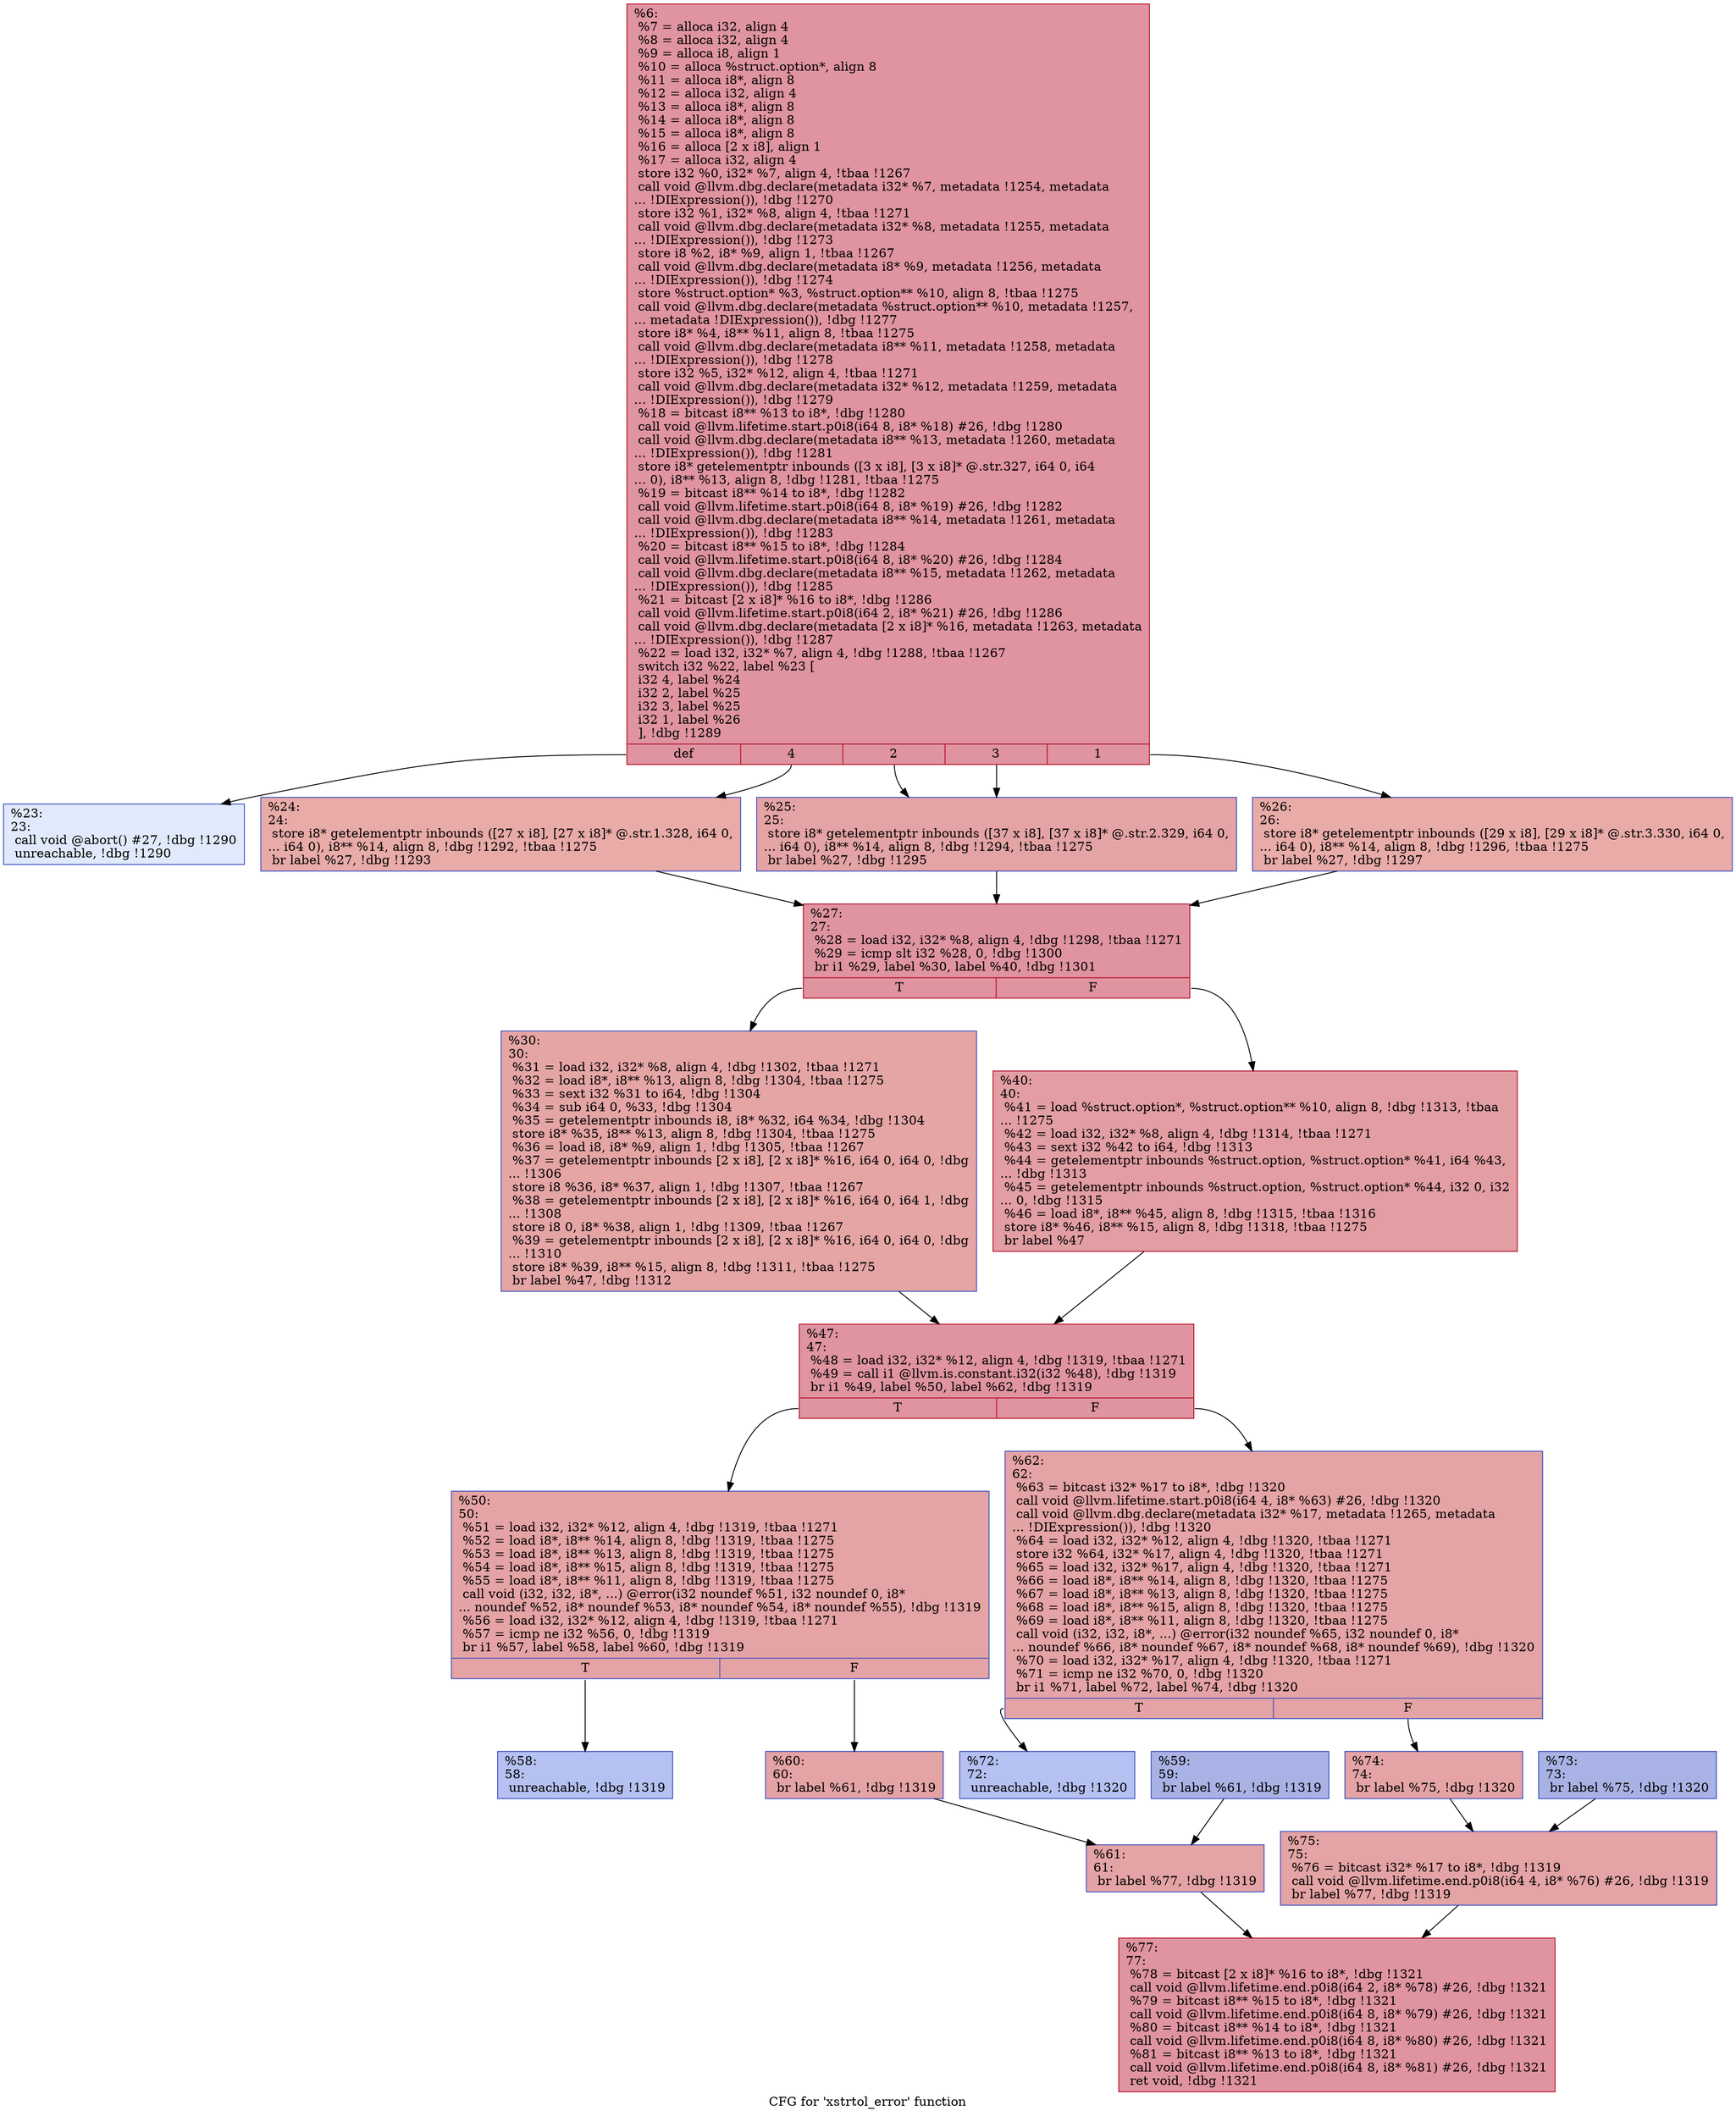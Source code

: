 digraph "CFG for 'xstrtol_error' function" {
	label="CFG for 'xstrtol_error' function";

	Node0x13d6ae0 [shape=record,color="#b70d28ff", style=filled, fillcolor="#b70d2870",label="{%6:\l  %7 = alloca i32, align 4\l  %8 = alloca i32, align 4\l  %9 = alloca i8, align 1\l  %10 = alloca %struct.option*, align 8\l  %11 = alloca i8*, align 8\l  %12 = alloca i32, align 4\l  %13 = alloca i8*, align 8\l  %14 = alloca i8*, align 8\l  %15 = alloca i8*, align 8\l  %16 = alloca [2 x i8], align 1\l  %17 = alloca i32, align 4\l  store i32 %0, i32* %7, align 4, !tbaa !1267\l  call void @llvm.dbg.declare(metadata i32* %7, metadata !1254, metadata\l... !DIExpression()), !dbg !1270\l  store i32 %1, i32* %8, align 4, !tbaa !1271\l  call void @llvm.dbg.declare(metadata i32* %8, metadata !1255, metadata\l... !DIExpression()), !dbg !1273\l  store i8 %2, i8* %9, align 1, !tbaa !1267\l  call void @llvm.dbg.declare(metadata i8* %9, metadata !1256, metadata\l... !DIExpression()), !dbg !1274\l  store %struct.option* %3, %struct.option** %10, align 8, !tbaa !1275\l  call void @llvm.dbg.declare(metadata %struct.option** %10, metadata !1257,\l... metadata !DIExpression()), !dbg !1277\l  store i8* %4, i8** %11, align 8, !tbaa !1275\l  call void @llvm.dbg.declare(metadata i8** %11, metadata !1258, metadata\l... !DIExpression()), !dbg !1278\l  store i32 %5, i32* %12, align 4, !tbaa !1271\l  call void @llvm.dbg.declare(metadata i32* %12, metadata !1259, metadata\l... !DIExpression()), !dbg !1279\l  %18 = bitcast i8** %13 to i8*, !dbg !1280\l  call void @llvm.lifetime.start.p0i8(i64 8, i8* %18) #26, !dbg !1280\l  call void @llvm.dbg.declare(metadata i8** %13, metadata !1260, metadata\l... !DIExpression()), !dbg !1281\l  store i8* getelementptr inbounds ([3 x i8], [3 x i8]* @.str.327, i64 0, i64\l... 0), i8** %13, align 8, !dbg !1281, !tbaa !1275\l  %19 = bitcast i8** %14 to i8*, !dbg !1282\l  call void @llvm.lifetime.start.p0i8(i64 8, i8* %19) #26, !dbg !1282\l  call void @llvm.dbg.declare(metadata i8** %14, metadata !1261, metadata\l... !DIExpression()), !dbg !1283\l  %20 = bitcast i8** %15 to i8*, !dbg !1284\l  call void @llvm.lifetime.start.p0i8(i64 8, i8* %20) #26, !dbg !1284\l  call void @llvm.dbg.declare(metadata i8** %15, metadata !1262, metadata\l... !DIExpression()), !dbg !1285\l  %21 = bitcast [2 x i8]* %16 to i8*, !dbg !1286\l  call void @llvm.lifetime.start.p0i8(i64 2, i8* %21) #26, !dbg !1286\l  call void @llvm.dbg.declare(metadata [2 x i8]* %16, metadata !1263, metadata\l... !DIExpression()), !dbg !1287\l  %22 = load i32, i32* %7, align 4, !dbg !1288, !tbaa !1267\l  switch i32 %22, label %23 [\l    i32 4, label %24\l    i32 2, label %25\l    i32 3, label %25\l    i32 1, label %26\l  ], !dbg !1289\l|{<s0>def|<s1>4|<s2>2|<s3>3|<s4>1}}"];
	Node0x13d6ae0:s0 -> Node0x13d6be0;
	Node0x13d6ae0:s1 -> Node0x13d6c30;
	Node0x13d6ae0:s2 -> Node0x13d6c80;
	Node0x13d6ae0:s3 -> Node0x13d6c80;
	Node0x13d6ae0:s4 -> Node0x13d6cd0;
	Node0x13d6be0 [shape=record,color="#3d50c3ff", style=filled, fillcolor="#b9d0f970",label="{%23:\l23:                                               \l  call void @abort() #27, !dbg !1290\l  unreachable, !dbg !1290\l}"];
	Node0x13d6c30 [shape=record,color="#3d50c3ff", style=filled, fillcolor="#cc403a70",label="{%24:\l24:                                               \l  store i8* getelementptr inbounds ([27 x i8], [27 x i8]* @.str.1.328, i64 0,\l... i64 0), i8** %14, align 8, !dbg !1292, !tbaa !1275\l  br label %27, !dbg !1293\l}"];
	Node0x13d6c30 -> Node0x13d6d20;
	Node0x13d6c80 [shape=record,color="#3d50c3ff", style=filled, fillcolor="#c32e3170",label="{%25:\l25:                                               \l  store i8* getelementptr inbounds ([37 x i8], [37 x i8]* @.str.2.329, i64 0,\l... i64 0), i8** %14, align 8, !dbg !1294, !tbaa !1275\l  br label %27, !dbg !1295\l}"];
	Node0x13d6c80 -> Node0x13d6d20;
	Node0x13d6cd0 [shape=record,color="#3d50c3ff", style=filled, fillcolor="#cc403a70",label="{%26:\l26:                                               \l  store i8* getelementptr inbounds ([29 x i8], [29 x i8]* @.str.3.330, i64 0,\l... i64 0), i8** %14, align 8, !dbg !1296, !tbaa !1275\l  br label %27, !dbg !1297\l}"];
	Node0x13d6cd0 -> Node0x13d6d20;
	Node0x13d6d20 [shape=record,color="#b70d28ff", style=filled, fillcolor="#b70d2870",label="{%27:\l27:                                               \l  %28 = load i32, i32* %8, align 4, !dbg !1298, !tbaa !1271\l  %29 = icmp slt i32 %28, 0, !dbg !1300\l  br i1 %29, label %30, label %40, !dbg !1301\l|{<s0>T|<s1>F}}"];
	Node0x13d6d20:s0 -> Node0x13d6d70;
	Node0x13d6d20:s1 -> Node0x13d6dc0;
	Node0x13d6d70 [shape=record,color="#3d50c3ff", style=filled, fillcolor="#c5333470",label="{%30:\l30:                                               \l  %31 = load i32, i32* %8, align 4, !dbg !1302, !tbaa !1271\l  %32 = load i8*, i8** %13, align 8, !dbg !1304, !tbaa !1275\l  %33 = sext i32 %31 to i64, !dbg !1304\l  %34 = sub i64 0, %33, !dbg !1304\l  %35 = getelementptr inbounds i8, i8* %32, i64 %34, !dbg !1304\l  store i8* %35, i8** %13, align 8, !dbg !1304, !tbaa !1275\l  %36 = load i8, i8* %9, align 1, !dbg !1305, !tbaa !1267\l  %37 = getelementptr inbounds [2 x i8], [2 x i8]* %16, i64 0, i64 0, !dbg\l... !1306\l  store i8 %36, i8* %37, align 1, !dbg !1307, !tbaa !1267\l  %38 = getelementptr inbounds [2 x i8], [2 x i8]* %16, i64 0, i64 1, !dbg\l... !1308\l  store i8 0, i8* %38, align 1, !dbg !1309, !tbaa !1267\l  %39 = getelementptr inbounds [2 x i8], [2 x i8]* %16, i64 0, i64 0, !dbg\l... !1310\l  store i8* %39, i8** %15, align 8, !dbg !1311, !tbaa !1275\l  br label %47, !dbg !1312\l}"];
	Node0x13d6d70 -> Node0x13d6e10;
	Node0x13d6dc0 [shape=record,color="#b70d28ff", style=filled, fillcolor="#be242e70",label="{%40:\l40:                                               \l  %41 = load %struct.option*, %struct.option** %10, align 8, !dbg !1313, !tbaa\l... !1275\l  %42 = load i32, i32* %8, align 4, !dbg !1314, !tbaa !1271\l  %43 = sext i32 %42 to i64, !dbg !1313\l  %44 = getelementptr inbounds %struct.option, %struct.option* %41, i64 %43,\l... !dbg !1313\l  %45 = getelementptr inbounds %struct.option, %struct.option* %44, i32 0, i32\l... 0, !dbg !1315\l  %46 = load i8*, i8** %45, align 8, !dbg !1315, !tbaa !1316\l  store i8* %46, i8** %15, align 8, !dbg !1318, !tbaa !1275\l  br label %47\l}"];
	Node0x13d6dc0 -> Node0x13d6e10;
	Node0x13d6e10 [shape=record,color="#b70d28ff", style=filled, fillcolor="#b70d2870",label="{%47:\l47:                                               \l  %48 = load i32, i32* %12, align 4, !dbg !1319, !tbaa !1271\l  %49 = call i1 @llvm.is.constant.i32(i32 %48), !dbg !1319\l  br i1 %49, label %50, label %62, !dbg !1319\l|{<s0>T|<s1>F}}"];
	Node0x13d6e10:s0 -> Node0x13d6e60;
	Node0x13d6e10:s1 -> Node0x13d6ff0;
	Node0x13d6e60 [shape=record,color="#3d50c3ff", style=filled, fillcolor="#c32e3170",label="{%50:\l50:                                               \l  %51 = load i32, i32* %12, align 4, !dbg !1319, !tbaa !1271\l  %52 = load i8*, i8** %14, align 8, !dbg !1319, !tbaa !1275\l  %53 = load i8*, i8** %13, align 8, !dbg !1319, !tbaa !1275\l  %54 = load i8*, i8** %15, align 8, !dbg !1319, !tbaa !1275\l  %55 = load i8*, i8** %11, align 8, !dbg !1319, !tbaa !1275\l  call void (i32, i32, i8*, ...) @error(i32 noundef %51, i32 noundef 0, i8*\l... noundef %52, i8* noundef %53, i8* noundef %54, i8* noundef %55), !dbg !1319\l  %56 = load i32, i32* %12, align 4, !dbg !1319, !tbaa !1271\l  %57 = icmp ne i32 %56, 0, !dbg !1319\l  br i1 %57, label %58, label %60, !dbg !1319\l|{<s0>T|<s1>F}}"];
	Node0x13d6e60:s0 -> Node0x13d6eb0;
	Node0x13d6e60:s1 -> Node0x13d6f50;
	Node0x13d6eb0 [shape=record,color="#3d50c3ff", style=filled, fillcolor="#5572df70",label="{%58:\l58:                                               \l  unreachable, !dbg !1319\l}"];
	Node0x13d6f00 [shape=record,color="#3d50c3ff", style=filled, fillcolor="#3d50c370",label="{%59:\l59:                                               \l  br label %61, !dbg !1319\l}"];
	Node0x13d6f00 -> Node0x13d6fa0;
	Node0x13d6f50 [shape=record,color="#3d50c3ff", style=filled, fillcolor="#c32e3170",label="{%60:\l60:                                               \l  br label %61, !dbg !1319\l}"];
	Node0x13d6f50 -> Node0x13d6fa0;
	Node0x13d6fa0 [shape=record,color="#3d50c3ff", style=filled, fillcolor="#c32e3170",label="{%61:\l61:                                               \l  br label %77, !dbg !1319\l}"];
	Node0x13d6fa0 -> Node0x13d7180;
	Node0x13d6ff0 [shape=record,color="#3d50c3ff", style=filled, fillcolor="#c32e3170",label="{%62:\l62:                                               \l  %63 = bitcast i32* %17 to i8*, !dbg !1320\l  call void @llvm.lifetime.start.p0i8(i64 4, i8* %63) #26, !dbg !1320\l  call void @llvm.dbg.declare(metadata i32* %17, metadata !1265, metadata\l... !DIExpression()), !dbg !1320\l  %64 = load i32, i32* %12, align 4, !dbg !1320, !tbaa !1271\l  store i32 %64, i32* %17, align 4, !dbg !1320, !tbaa !1271\l  %65 = load i32, i32* %17, align 4, !dbg !1320, !tbaa !1271\l  %66 = load i8*, i8** %14, align 8, !dbg !1320, !tbaa !1275\l  %67 = load i8*, i8** %13, align 8, !dbg !1320, !tbaa !1275\l  %68 = load i8*, i8** %15, align 8, !dbg !1320, !tbaa !1275\l  %69 = load i8*, i8** %11, align 8, !dbg !1320, !tbaa !1275\l  call void (i32, i32, i8*, ...) @error(i32 noundef %65, i32 noundef 0, i8*\l... noundef %66, i8* noundef %67, i8* noundef %68, i8* noundef %69), !dbg !1320\l  %70 = load i32, i32* %17, align 4, !dbg !1320, !tbaa !1271\l  %71 = icmp ne i32 %70, 0, !dbg !1320\l  br i1 %71, label %72, label %74, !dbg !1320\l|{<s0>T|<s1>F}}"];
	Node0x13d6ff0:s0 -> Node0x13d7040;
	Node0x13d6ff0:s1 -> Node0x13d70e0;
	Node0x13d7040 [shape=record,color="#3d50c3ff", style=filled, fillcolor="#5572df70",label="{%72:\l72:                                               \l  unreachable, !dbg !1320\l}"];
	Node0x13d7090 [shape=record,color="#3d50c3ff", style=filled, fillcolor="#3d50c370",label="{%73:\l73:                                               \l  br label %75, !dbg !1320\l}"];
	Node0x13d7090 -> Node0x13d7130;
	Node0x13d70e0 [shape=record,color="#3d50c3ff", style=filled, fillcolor="#c32e3170",label="{%74:\l74:                                               \l  br label %75, !dbg !1320\l}"];
	Node0x13d70e0 -> Node0x13d7130;
	Node0x13d7130 [shape=record,color="#3d50c3ff", style=filled, fillcolor="#c32e3170",label="{%75:\l75:                                               \l  %76 = bitcast i32* %17 to i8*, !dbg !1319\l  call void @llvm.lifetime.end.p0i8(i64 4, i8* %76) #26, !dbg !1319\l  br label %77, !dbg !1319\l}"];
	Node0x13d7130 -> Node0x13d7180;
	Node0x13d7180 [shape=record,color="#b70d28ff", style=filled, fillcolor="#b70d2870",label="{%77:\l77:                                               \l  %78 = bitcast [2 x i8]* %16 to i8*, !dbg !1321\l  call void @llvm.lifetime.end.p0i8(i64 2, i8* %78) #26, !dbg !1321\l  %79 = bitcast i8** %15 to i8*, !dbg !1321\l  call void @llvm.lifetime.end.p0i8(i64 8, i8* %79) #26, !dbg !1321\l  %80 = bitcast i8** %14 to i8*, !dbg !1321\l  call void @llvm.lifetime.end.p0i8(i64 8, i8* %80) #26, !dbg !1321\l  %81 = bitcast i8** %13 to i8*, !dbg !1321\l  call void @llvm.lifetime.end.p0i8(i64 8, i8* %81) #26, !dbg !1321\l  ret void, !dbg !1321\l}"];
}
